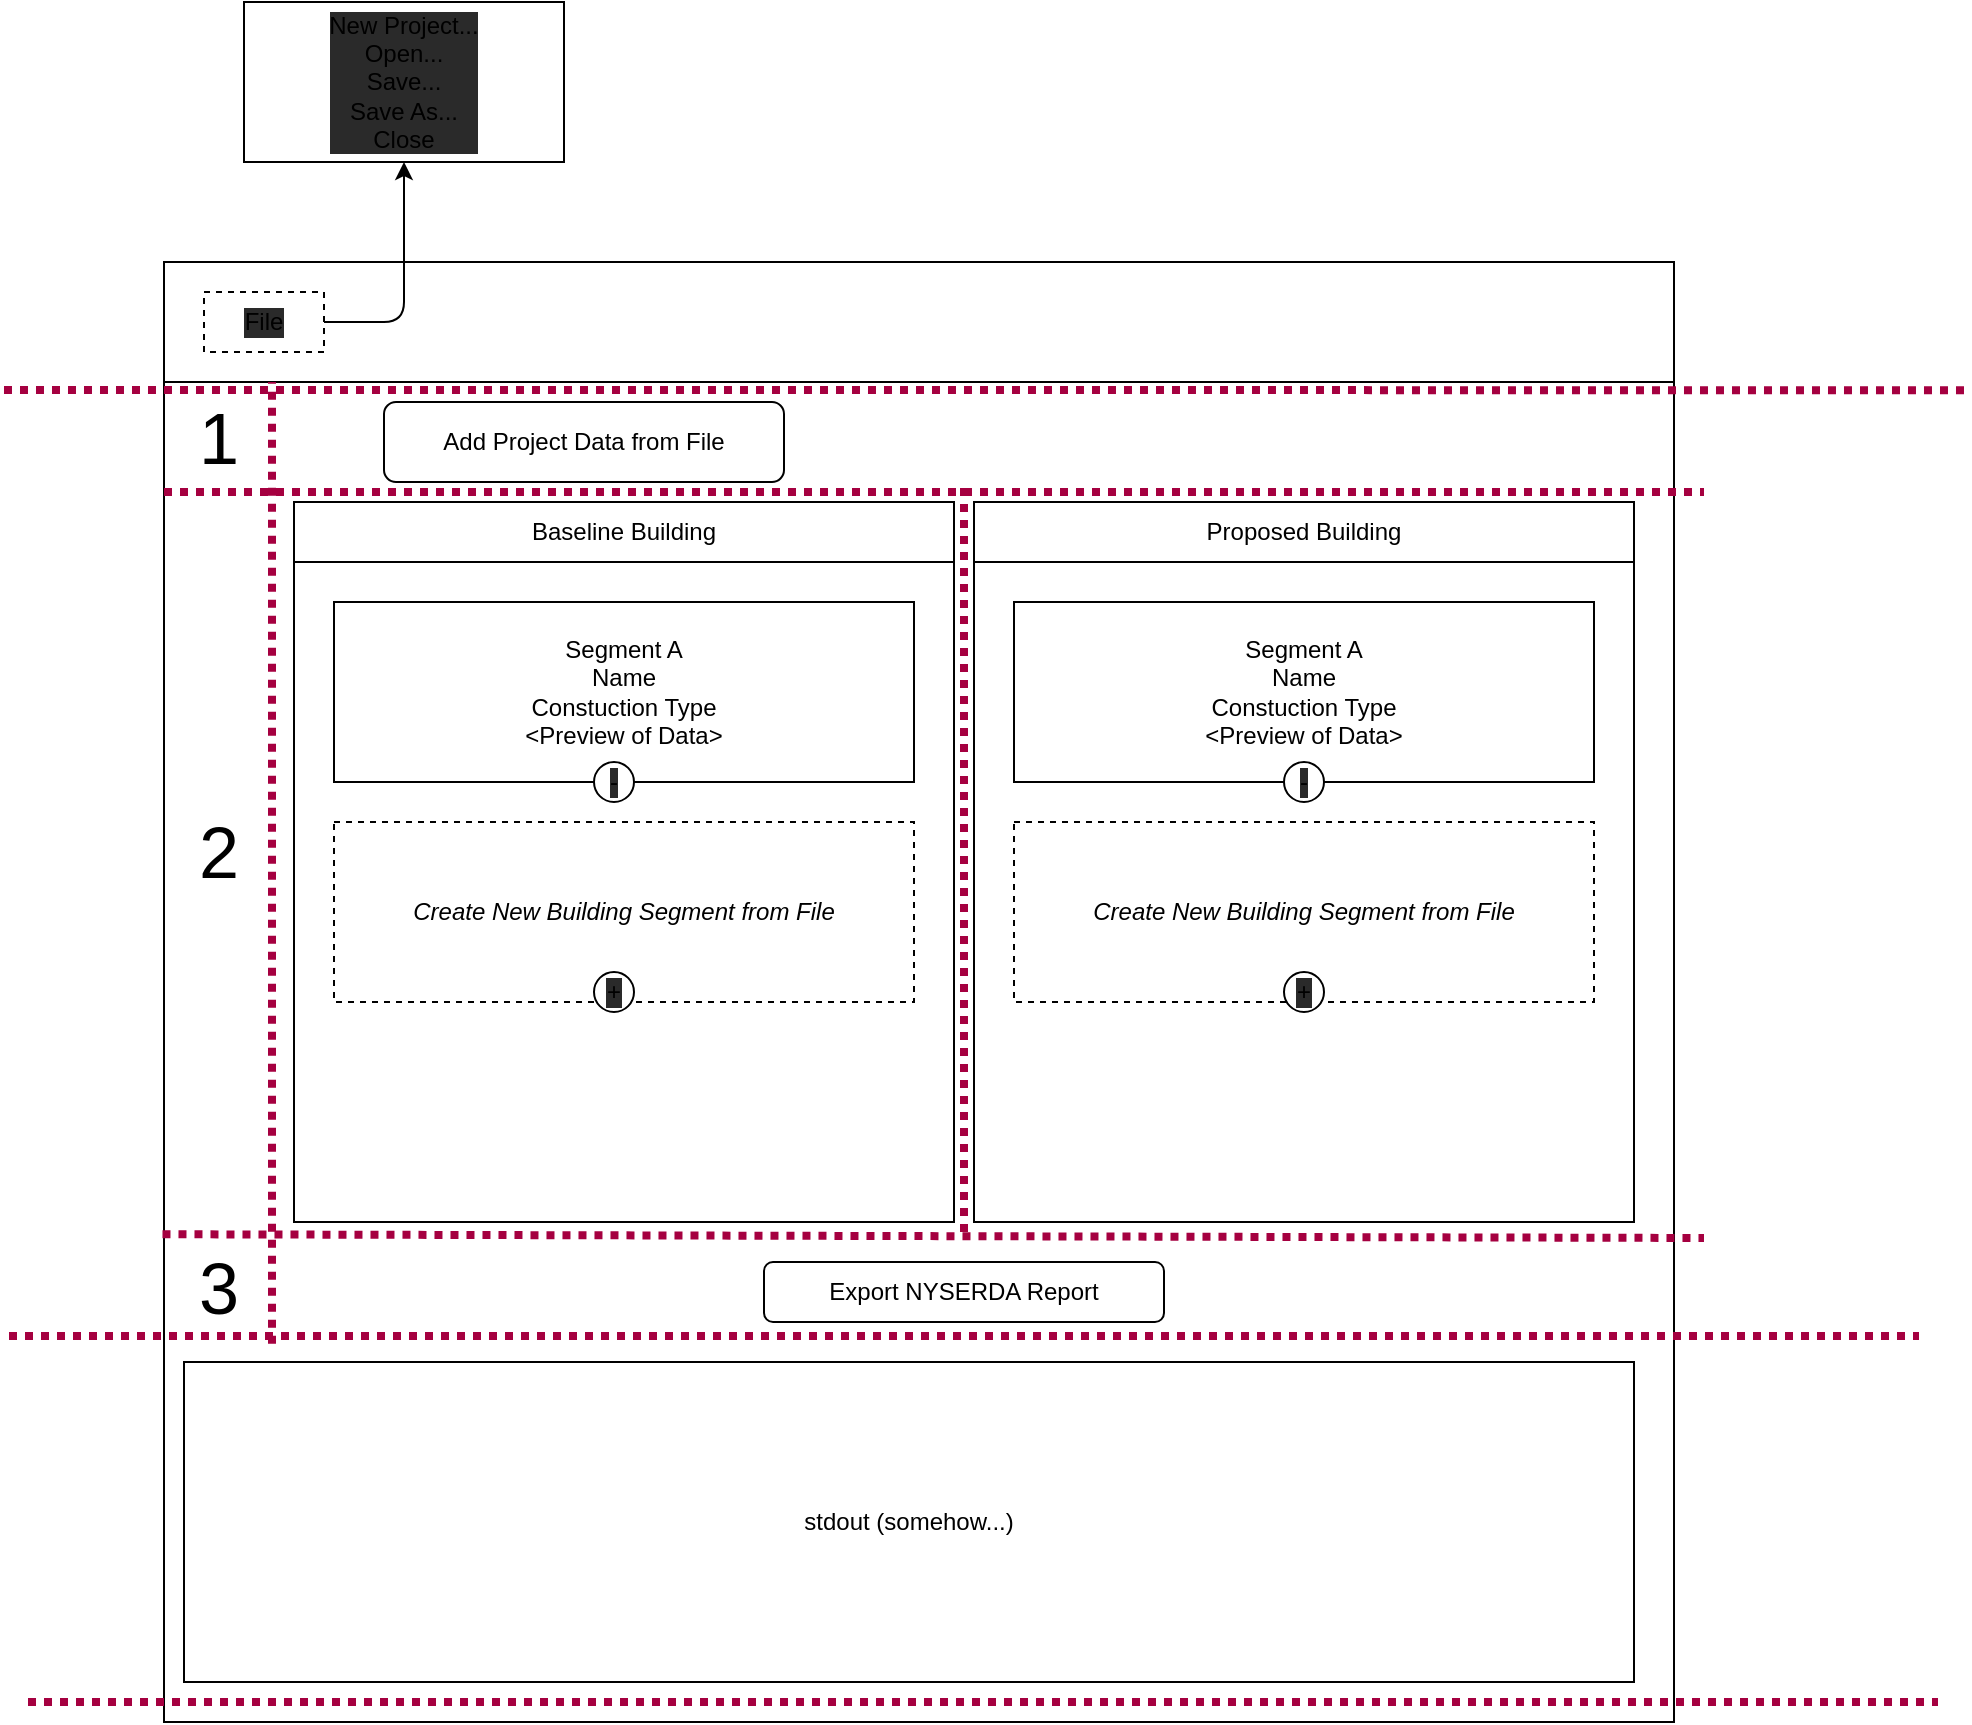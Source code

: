 <mxfile>
    <diagram id="OI1CbE9Jq7gKncJ1jP09" name="Page-1">
        <mxGraphModel dx="1169" dy="384" grid="1" gridSize="10" guides="1" tooltips="1" connect="1" arrows="1" fold="1" page="1" pageScale="1" pageWidth="850" pageHeight="1100" background="none" math="0" shadow="0">
            <root>
                <mxCell id="0"/>
                <mxCell id="1" parent="0"/>
                <mxCell id="2" value="" style="rounded=0;whiteSpace=wrap;html=1;" parent="1" vertex="1">
                    <mxGeometry x="20" y="320" width="755" height="670" as="geometry"/>
                </mxCell>
                <mxCell id="11" value="" style="rounded=0;whiteSpace=wrap;html=1;align=left;imageVerticalAlign=top;sketch=0;glass=0;verticalAlign=top;" parent="1" vertex="1">
                    <mxGeometry x="85" y="410" width="330" height="330" as="geometry"/>
                </mxCell>
                <mxCell id="3" value="stdout (somehow...)" style="rounded=0;whiteSpace=wrap;html=1;" parent="1" vertex="1">
                    <mxGeometry x="30" y="810" width="725" height="160" as="geometry"/>
                </mxCell>
                <mxCell id="7" value="Add Project Data from File" style="rounded=1;whiteSpace=wrap;html=1;align=center;" parent="1" vertex="1">
                    <mxGeometry x="130" y="330" width="200" height="40" as="geometry"/>
                </mxCell>
                <mxCell id="17" value="" style="rounded=0;whiteSpace=wrap;html=1;glass=0;labelBackgroundColor=#2a2a2a;sketch=0;fontColor=none;" parent="1" vertex="1">
                    <mxGeometry x="20" y="260" width="755" height="60" as="geometry"/>
                </mxCell>
                <mxCell id="31" style="edgeStyle=none;html=1;entryX=0.5;entryY=1;entryDx=0;entryDy=0;fontColor=none;" parent="1" source="18" target="29" edge="1">
                    <mxGeometry relative="1" as="geometry">
                        <Array as="points">
                            <mxPoint x="140" y="290"/>
                        </Array>
                    </mxGeometry>
                </mxCell>
                <mxCell id="18" value="File" style="text;html=1;align=center;verticalAlign=middle;whiteSpace=wrap;rounded=0;glass=0;labelBackgroundColor=#2a2a2a;sketch=0;strokeColor=default;dashed=1;" parent="1" vertex="1">
                    <mxGeometry x="40" y="275" width="60" height="30" as="geometry"/>
                </mxCell>
                <mxCell id="22" value="" style="rounded=0;whiteSpace=wrap;html=1;align=left;imageVerticalAlign=top;sketch=0;glass=0;verticalAlign=top;" parent="1" vertex="1">
                    <mxGeometry x="425" y="410" width="330" height="330" as="geometry"/>
                </mxCell>
                <mxCell id="26" value="Baseline Building" style="rounded=0;whiteSpace=wrap;html=1;" parent="1" vertex="1">
                    <mxGeometry x="85" y="380" width="330" height="30" as="geometry"/>
                </mxCell>
                <mxCell id="27" value="Proposed Building" style="rounded=0;whiteSpace=wrap;html=1;" parent="1" vertex="1">
                    <mxGeometry x="425" y="380" width="330" height="30" as="geometry"/>
                </mxCell>
                <mxCell id="29" value="New Project...&lt;br&gt;Open...&lt;br&gt;Save...&lt;br&gt;Save As...&lt;br&gt;Close" style="text;html=1;align=center;verticalAlign=middle;whiteSpace=wrap;rounded=0;glass=0;labelBackgroundColor=#2a2a2a;sketch=0;strokeColor=default;" parent="1" vertex="1">
                    <mxGeometry x="60" y="130" width="160" height="80" as="geometry"/>
                </mxCell>
                <mxCell id="32" value="Segment A&lt;br&gt;Name&lt;br&gt;Constuction Type&lt;br&gt;&amp;lt;Preview of Data&amp;gt;" style="rounded=0;whiteSpace=wrap;html=1;" parent="1" vertex="1">
                    <mxGeometry x="105" y="430" width="290" height="90" as="geometry"/>
                </mxCell>
                <mxCell id="34" value="Segment A&lt;br&gt;Name&lt;br&gt;Constuction Type&lt;br&gt;&amp;lt;Preview of Data&amp;gt;" style="rounded=0;whiteSpace=wrap;html=1;" parent="1" vertex="1">
                    <mxGeometry x="445" y="430" width="290" height="90" as="geometry"/>
                </mxCell>
                <mxCell id="37" value="-" style="ellipse;whiteSpace=wrap;html=1;rounded=0;glass=0;labelBackgroundColor=#2a2a2a;sketch=0;strokeColor=default;" parent="1" vertex="1">
                    <mxGeometry x="235" y="510" width="20" height="20" as="geometry"/>
                </mxCell>
                <mxCell id="39" value="&lt;i&gt;Create New Building Segment from File&lt;/i&gt;" style="rounded=0;whiteSpace=wrap;html=1;dashed=1;" parent="1" vertex="1">
                    <mxGeometry x="105" y="540" width="290" height="90" as="geometry"/>
                </mxCell>
                <mxCell id="40" value="&lt;i&gt;Create New Building Segment from File&lt;/i&gt;" style="rounded=0;whiteSpace=wrap;html=1;dashed=1;" parent="1" vertex="1">
                    <mxGeometry x="445" y="540" width="290" height="90" as="geometry"/>
                </mxCell>
                <mxCell id="41" value="+" style="ellipse;whiteSpace=wrap;html=1;rounded=0;glass=0;labelBackgroundColor=#2a2a2a;sketch=0;strokeColor=default;" parent="1" vertex="1">
                    <mxGeometry x="580" y="615" width="20" height="20" as="geometry"/>
                </mxCell>
                <mxCell id="42" value="-" style="ellipse;whiteSpace=wrap;html=1;rounded=0;glass=0;labelBackgroundColor=#2a2a2a;sketch=0;strokeColor=default;" parent="1" vertex="1">
                    <mxGeometry x="580" y="510" width="20" height="20" as="geometry"/>
                </mxCell>
                <mxCell id="43" value="+" style="ellipse;whiteSpace=wrap;html=1;rounded=0;glass=0;labelBackgroundColor=#2a2a2a;sketch=0;strokeColor=default;" parent="1" vertex="1">
                    <mxGeometry x="235" y="615" width="20" height="20" as="geometry"/>
                </mxCell>
                <mxCell id="45" value="" style="endArrow=none;dashed=1;html=1;strokeWidth=4;fontColor=none;fillColor=#d80073;strokeColor=#A50040;dashPattern=1 1;exitX=-0.001;exitY=0.636;exitDx=0;exitDy=0;exitPerimeter=0;" parent="1" edge="1" source="2">
                    <mxGeometry width="50" height="50" relative="1" as="geometry">
                        <mxPoint x="-70" y="748" as="sourcePoint"/>
                        <mxPoint x="790" y="748" as="targetPoint"/>
                    </mxGeometry>
                </mxCell>
                <mxCell id="46" value="" style="endArrow=none;dashed=1;html=1;strokeWidth=4;fontColor=none;fillColor=#d80073;strokeColor=#A50040;dashPattern=1 1;" parent="1" edge="1">
                    <mxGeometry width="50" height="50" relative="1" as="geometry">
                        <mxPoint x="20" y="375" as="sourcePoint"/>
                        <mxPoint x="790" y="375" as="targetPoint"/>
                    </mxGeometry>
                </mxCell>
                <mxCell id="47" value="" style="endArrow=none;dashed=1;html=1;strokeWidth=4;fontColor=none;fillColor=#d80073;strokeColor=#A50040;dashPattern=1 1;" parent="1" edge="1">
                    <mxGeometry width="50" height="50" relative="1" as="geometry">
                        <mxPoint x="420" y="745" as="sourcePoint"/>
                        <mxPoint x="420" y="370" as="targetPoint"/>
                    </mxGeometry>
                </mxCell>
                <mxCell id="48" value="" style="endArrow=none;dashed=1;html=1;strokeWidth=4;fontColor=none;fillColor=#d80073;strokeColor=#A50040;dashPattern=1 1;" parent="1" edge="1">
                    <mxGeometry width="50" height="50" relative="1" as="geometry">
                        <mxPoint x="-60" y="324" as="sourcePoint"/>
                        <mxPoint x="920" y="324.09" as="targetPoint"/>
                    </mxGeometry>
                </mxCell>
                <mxCell id="49" value="" style="endArrow=none;dashed=1;html=1;strokeWidth=4;fontColor=none;fillColor=#d80073;strokeColor=#A50040;dashPattern=1 1;" parent="1" edge="1">
                    <mxGeometry width="50" height="50" relative="1" as="geometry">
                        <mxPoint x="-48" y="980" as="sourcePoint"/>
                        <mxPoint x="907" y="980" as="targetPoint"/>
                    </mxGeometry>
                </mxCell>
                <mxCell id="50" value="Export NYSERDA Report" style="rounded=1;whiteSpace=wrap;html=1;align=center;" vertex="1" parent="1">
                    <mxGeometry x="320" y="760" width="200" height="30" as="geometry"/>
                </mxCell>
                <mxCell id="51" value="" style="endArrow=none;dashed=1;html=1;strokeWidth=4;fontColor=none;fillColor=#d80073;strokeColor=#A50040;dashPattern=1 1;" edge="1" parent="1">
                    <mxGeometry width="50" height="50" relative="1" as="geometry">
                        <mxPoint x="-57.5" y="797" as="sourcePoint"/>
                        <mxPoint x="897.5" y="797" as="targetPoint"/>
                    </mxGeometry>
                </mxCell>
                <mxCell id="52" value="" style="endArrow=none;dashed=1;html=1;strokeWidth=4;fontColor=none;fillColor=#d80073;strokeColor=#A50040;dashPattern=1 1;" edge="1" parent="1">
                    <mxGeometry width="50" height="50" relative="1" as="geometry">
                        <mxPoint x="74" y="800.833" as="sourcePoint"/>
                        <mxPoint x="74" y="320" as="targetPoint"/>
                    </mxGeometry>
                </mxCell>
                <mxCell id="53" value="1" style="text;html=1;align=center;verticalAlign=middle;resizable=0;points=[];autosize=1;strokeColor=none;fillColor=none;fontSize=36;" vertex="1" parent="1">
                    <mxGeometry x="27" y="323" width="40" height="50" as="geometry"/>
                </mxCell>
                <mxCell id="54" value="2" style="text;html=1;align=center;verticalAlign=middle;resizable=0;points=[];autosize=1;strokeColor=none;fillColor=none;fontSize=36;" vertex="1" parent="1">
                    <mxGeometry x="27" y="530" width="40" height="50" as="geometry"/>
                </mxCell>
                <mxCell id="55" value="3" style="text;html=1;align=center;verticalAlign=middle;resizable=0;points=[];autosize=1;strokeColor=none;fillColor=none;fontSize=36;" vertex="1" parent="1">
                    <mxGeometry x="27" y="748" width="40" height="50" as="geometry"/>
                </mxCell>
            </root>
        </mxGraphModel>
    </diagram>
</mxfile>